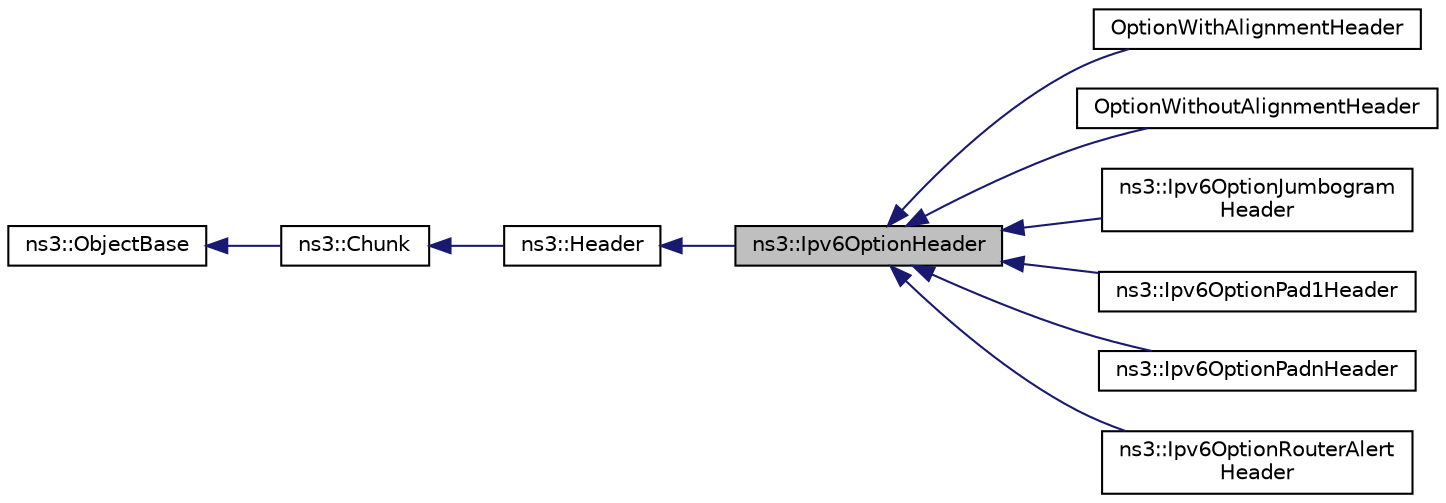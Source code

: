 digraph "ns3::Ipv6OptionHeader"
{
 // LATEX_PDF_SIZE
  edge [fontname="Helvetica",fontsize="10",labelfontname="Helvetica",labelfontsize="10"];
  node [fontname="Helvetica",fontsize="10",shape=record];
  rankdir="LR";
  Node1 [label="ns3::Ipv6OptionHeader",height=0.2,width=0.4,color="black", fillcolor="grey75", style="filled", fontcolor="black",tooltip="Header for IPv6 Option."];
  Node2 -> Node1 [dir="back",color="midnightblue",fontsize="10",style="solid",fontname="Helvetica"];
  Node2 [label="ns3::Header",height=0.2,width=0.4,color="black", fillcolor="white", style="filled",URL="$classns3_1_1_header.html",tooltip="Protocol header serialization and deserialization."];
  Node3 -> Node2 [dir="back",color="midnightblue",fontsize="10",style="solid",fontname="Helvetica"];
  Node3 [label="ns3::Chunk",height=0.2,width=0.4,color="black", fillcolor="white", style="filled",URL="$classns3_1_1_chunk.html",tooltip="abstract base class for ns3::Header and ns3::Trailer"];
  Node4 -> Node3 [dir="back",color="midnightblue",fontsize="10",style="solid",fontname="Helvetica"];
  Node4 [label="ns3::ObjectBase",height=0.2,width=0.4,color="black", fillcolor="white", style="filled",URL="$classns3_1_1_object_base.html",tooltip="Anchor the ns-3 type and attribute system."];
  Node1 -> Node5 [dir="back",color="midnightblue",fontsize="10",style="solid",fontname="Helvetica"];
  Node5 [label="OptionWithAlignmentHeader",height=0.2,width=0.4,color="black", fillcolor="white", style="filled",URL="$class_option_with_alignment_header.html",tooltip="IPv6 extensions Test: Option with alignment."];
  Node1 -> Node6 [dir="back",color="midnightblue",fontsize="10",style="solid",fontname="Helvetica"];
  Node6 [label="OptionWithoutAlignmentHeader",height=0.2,width=0.4,color="black", fillcolor="white", style="filled",URL="$class_option_without_alignment_header.html",tooltip="IPv6 extensions Test: Option without alignment."];
  Node1 -> Node7 [dir="back",color="midnightblue",fontsize="10",style="solid",fontname="Helvetica"];
  Node7 [label="ns3::Ipv6OptionJumbogram\lHeader",height=0.2,width=0.4,color="black", fillcolor="white", style="filled",URL="$classns3_1_1_ipv6_option_jumbogram_header.html",tooltip="Header of IPv6 Option Jumbogram."];
  Node1 -> Node8 [dir="back",color="midnightblue",fontsize="10",style="solid",fontname="Helvetica"];
  Node8 [label="ns3::Ipv6OptionPad1Header",height=0.2,width=0.4,color="black", fillcolor="white", style="filled",URL="$classns3_1_1_ipv6_option_pad1_header.html",tooltip="Header of IPv6 Option Pad1."];
  Node1 -> Node9 [dir="back",color="midnightblue",fontsize="10",style="solid",fontname="Helvetica"];
  Node9 [label="ns3::Ipv6OptionPadnHeader",height=0.2,width=0.4,color="black", fillcolor="white", style="filled",URL="$classns3_1_1_ipv6_option_padn_header.html",tooltip="Header of IPv6 Option Padn."];
  Node1 -> Node10 [dir="back",color="midnightblue",fontsize="10",style="solid",fontname="Helvetica"];
  Node10 [label="ns3::Ipv6OptionRouterAlert\lHeader",height=0.2,width=0.4,color="black", fillcolor="white", style="filled",URL="$classns3_1_1_ipv6_option_router_alert_header.html",tooltip="Header of IPv6 Option Router Alert."];
}
